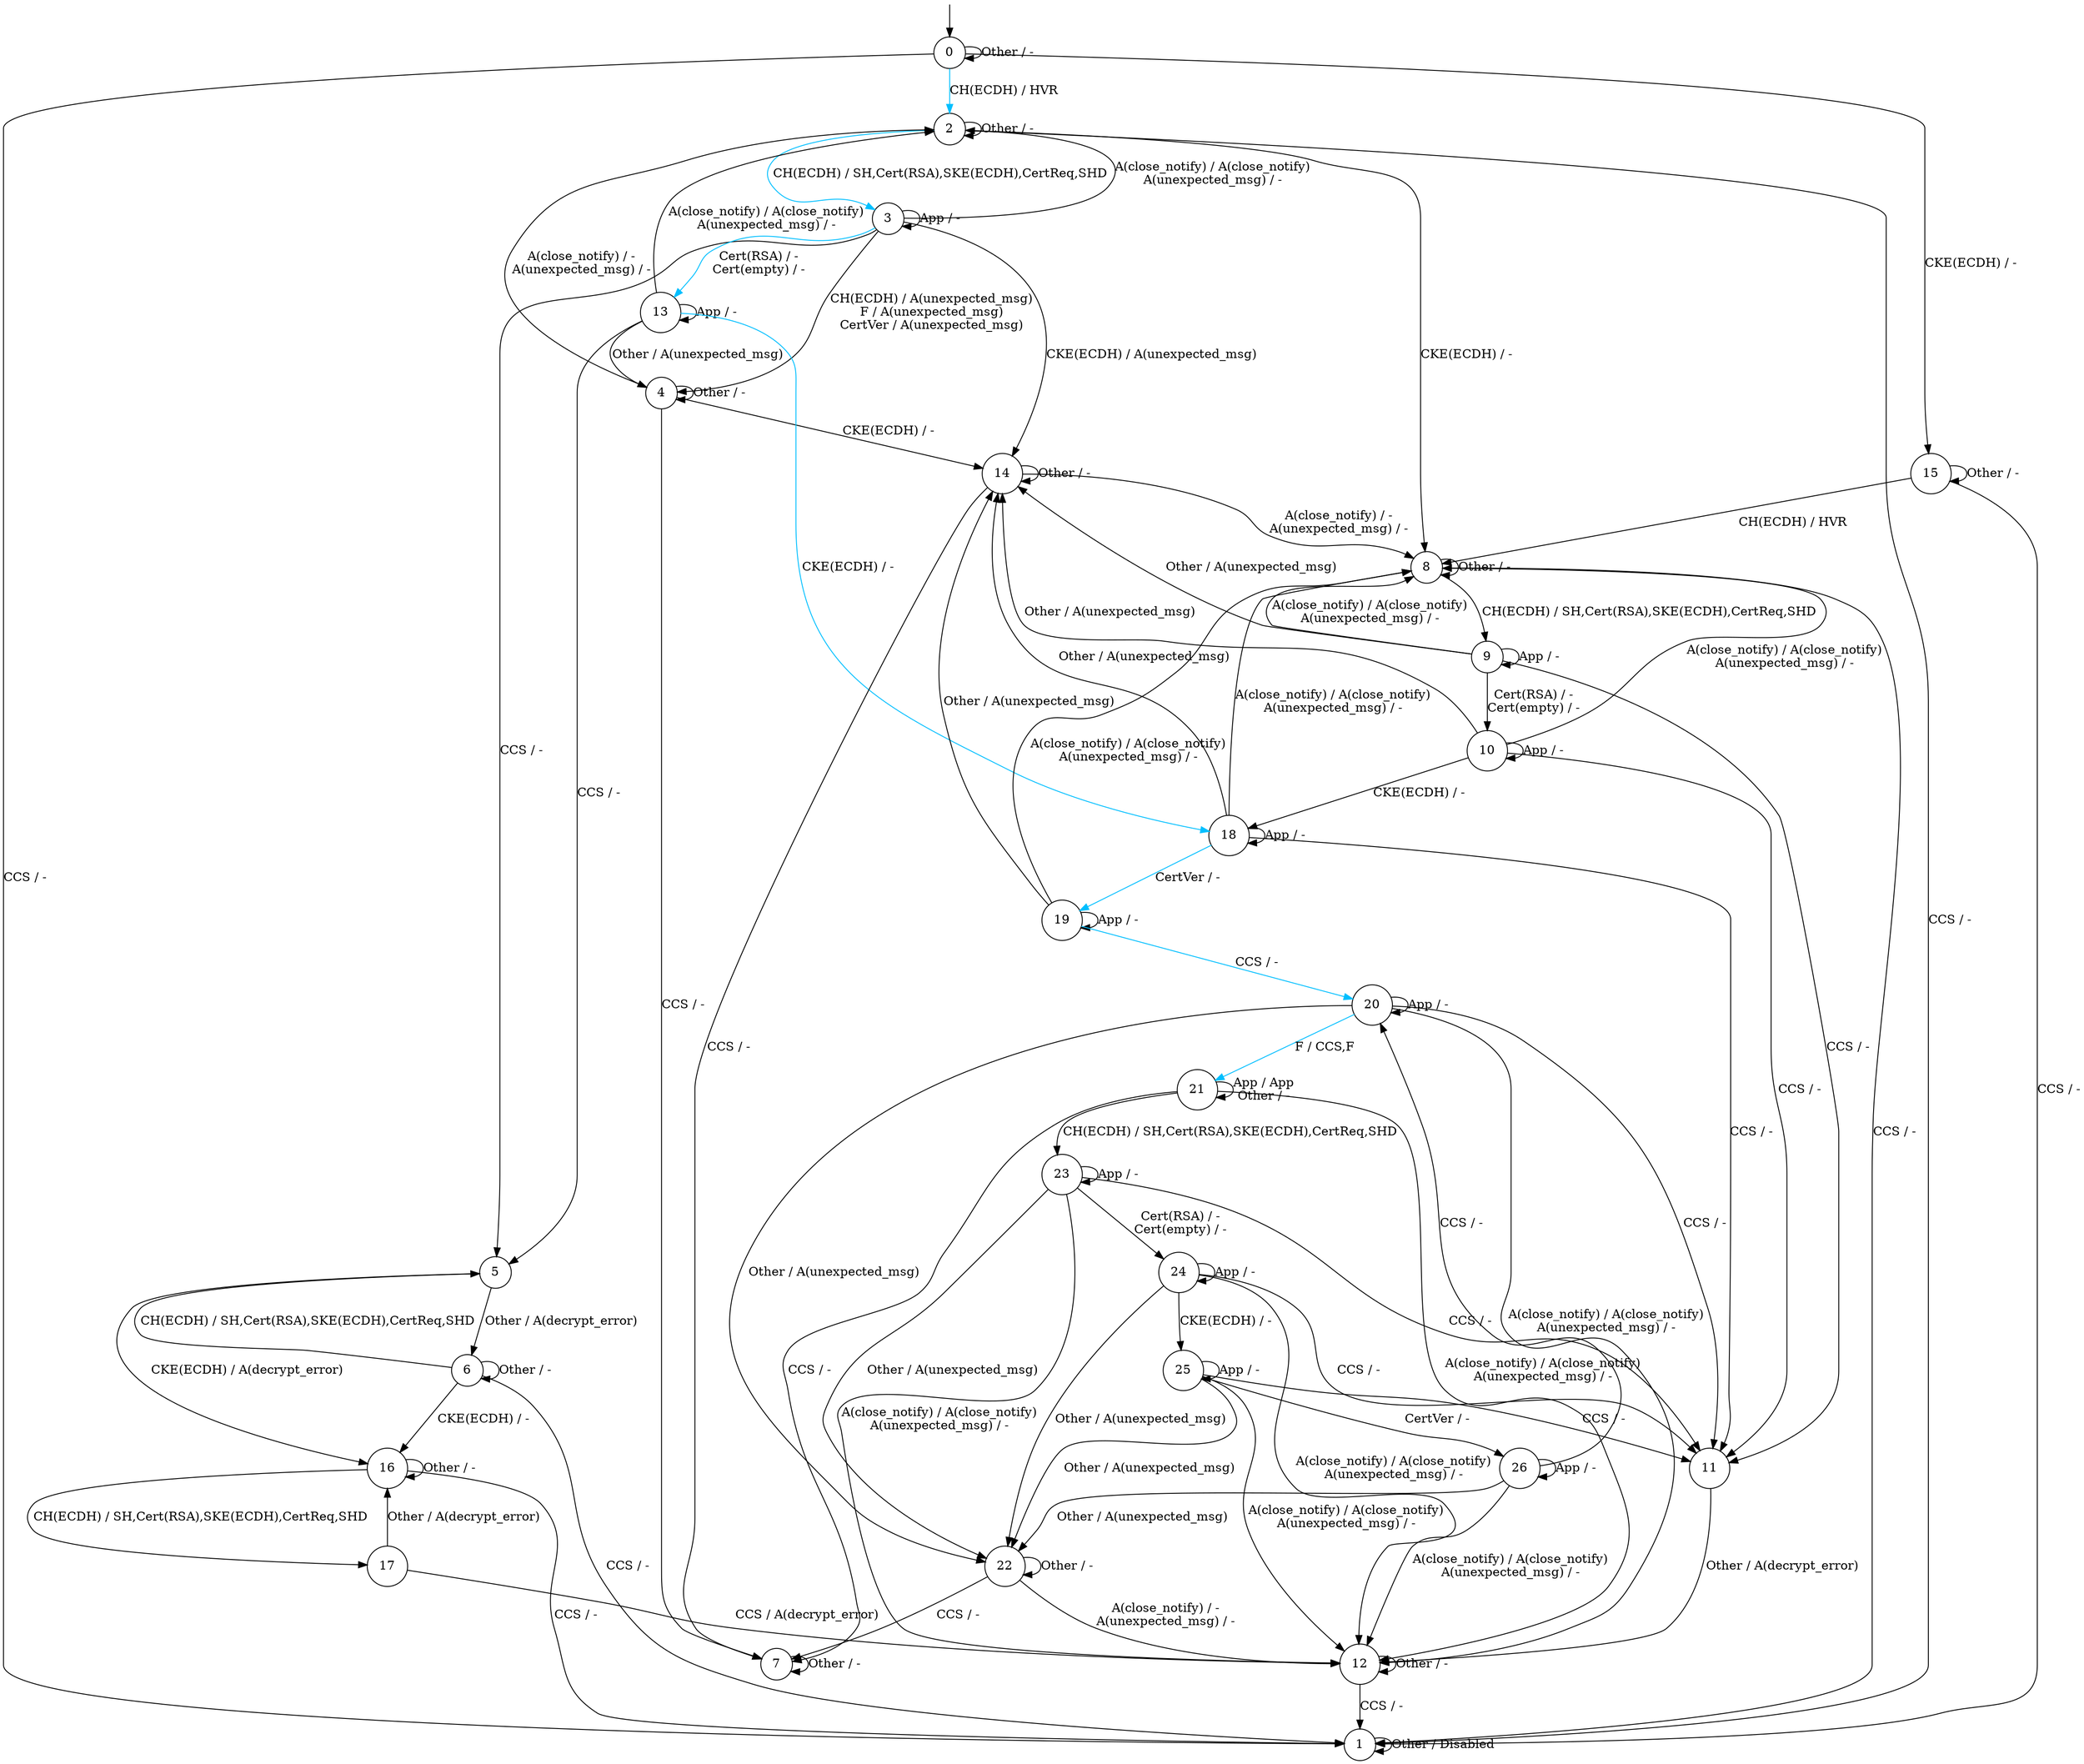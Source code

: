 digraph g {
s0 [label="0", shape="circle"];
s1 [label="1", shape="circle"];
s2 [label="2", shape="circle"];
s3 [label="3", shape="circle"];
s4 [label="4", shape="circle"];
s5 [label="5", shape="circle"];
s6 [label="6", shape="circle"];
s7 [label="7", shape="circle"];
s8 [label="8", shape="circle"];
s9 [label="9", shape="circle"];
s10 [label="10", shape="circle"];
s11 [label="11", shape="circle"];
s12 [label="12", shape="circle"];
s13 [label="13", shape="circle"];
s14 [label="14", shape="circle"];
s15 [label="15", shape="circle"];
s16 [label="16", shape="circle"];
s17 [label="17", shape="circle"];
s18 [label="18", shape="circle"];
s19 [label="19", shape="circle"];
s20 [label="20", shape="circle"];
s21 [label="21", shape="circle"];
s22 [label="22", shape="circle"];
s23 [label="23", shape="circle"];
s24 [label="24", shape="circle"];
s25 [label="25", shape="circle"];
s26 [label="26", shape="circle"];
s0 -> s2  [color="deepskyblue", label="CH(ECDH) / HVR"];
s0 -> s15  [label="CKE(ECDH) / -"];
s0 -> s1  [label="CCS / -"];
s0 -> s0  [label="Other / -"];
s1 -> s1  [label="Other / Disabled"];
s2 -> s3  [color="deepskyblue", label="CH(ECDH) / SH,Cert(RSA),SKE(ECDH),CertReq,SHD"];
s2 -> s8  [label="CKE(ECDH) / -"];
s2 -> s1  [label="CCS / -"];
s2 -> s2  [label="Other / -"];
s3 -> s4  [label="CH(ECDH) / A(unexpected_msg)
F / A(unexpected_msg)
CertVer / A(unexpected_msg)"];
s3 -> s14  [label="CKE(ECDH) / A(unexpected_msg)"];
s3 -> s5  [label="CCS / -"];
s3 -> s3  [label="App / -"];
s3 -> s13  [color="deepskyblue", label="Cert(RSA) / -
Cert(empty) / -"];
s3 -> s2  [label="A(close_notify) / A(close_notify)
A(unexpected_msg) / -"];
s4 -> s14  [label="CKE(ECDH) / -"];
s4 -> s7  [label="CCS / -"];
s4 -> s2  [label="A(close_notify) / -
A(unexpected_msg) / -"];
s4 -> s4  [label="Other / -"];
s5 -> s16  [label="CKE(ECDH) / A(decrypt_error)"];
s5 -> s6  [label="Other / A(decrypt_error)"];
s6 -> s5  [label="CH(ECDH) / SH,Cert(RSA),SKE(ECDH),CertReq,SHD"];
s6 -> s16  [label="CKE(ECDH) / -"];
s6 -> s1  [label="CCS / -"];
s6 -> s6  [label="Other / -"];
s7 -> s7  [label="Other / -"];
s8 -> s9  [label="CH(ECDH) / SH,Cert(RSA),SKE(ECDH),CertReq,SHD"];
s8 -> s1  [label="CCS / -"];
s8 -> s8  [label="Other / -"];
s9 -> s11  [label="CCS / -"];
s9 -> s9  [label="App / -"];
s9 -> s10  [label="Cert(RSA) / -
Cert(empty) / -"];
s9 -> s8  [label="A(close_notify) / A(close_notify)
A(unexpected_msg) / -"];
s9 -> s14  [label="Other / A(unexpected_msg)"];
s10 -> s18  [label="CKE(ECDH) / -"];
s10 -> s11  [label="CCS / -"];
s10 -> s10  [label="App / -"];
s10 -> s8  [label="A(close_notify) / A(close_notify)
A(unexpected_msg) / -"];
s10 -> s14  [label="Other / A(unexpected_msg)"];
s11 -> s12  [label="Other / A(decrypt_error)"];
s12 -> s1  [label="CCS / -"];
s12 -> s12  [label="Other / -"];
s13 -> s18  [color="deepskyblue", label="CKE(ECDH) / -"];
s13 -> s5  [label="CCS / -"];
s13 -> s13  [label="App / -"];
s13 -> s2  [label="A(close_notify) / A(close_notify)
A(unexpected_msg) / -"];
s13 -> s4  [label="Other / A(unexpected_msg)"];
s14 -> s7  [label="CCS / -"];
s14 -> s8  [label="A(close_notify) / -
A(unexpected_msg) / -"];
s14 -> s14  [label="Other / -"];
s15 -> s8  [label="CH(ECDH) / HVR"];
s15 -> s1  [label="CCS / -"];
s15 -> s15  [label="Other / -"];
s16 -> s17  [label="CH(ECDH) / SH,Cert(RSA),SKE(ECDH),CertReq,SHD"];
s16 -> s1  [label="CCS / -"];
s16 -> s16  [label="Other / -"];
s17 -> s12  [label="CCS / A(decrypt_error)"];
s17 -> s16  [label="Other / A(decrypt_error)"];
s18 -> s11  [label="CCS / -"];
s18 -> s18  [label="App / -"];
s18 -> s19  [color="deepskyblue", label="CertVer / -"];
s18 -> s8  [label="A(close_notify) / A(close_notify)
A(unexpected_msg) / -"];
s18 -> s14  [label="Other / A(unexpected_msg)"];
s19 -> s20  [color="deepskyblue", label="CCS / -"];
s19 -> s19  [label="App / -"];
s19 -> s8  [label="A(close_notify) / A(close_notify)
A(unexpected_msg) / -"];
s19 -> s14  [label="Other / A(unexpected_msg)"];
s20 -> s11  [label="CCS / -"];
s20 -> s21  [color="deepskyblue", label="F / CCS,F"];
s20 -> s20  [label="App / -"];
s20 -> s12  [label="A(close_notify) / A(close_notify)
A(unexpected_msg) / -"];
s20 -> s22  [label="Other / A(unexpected_msg)"];
s21 -> s23  [label="CH(ECDH) / SH,Cert(RSA),SKE(ECDH),CertReq,SHD"];
s21 -> s7  [label="CCS / -"];
s21 -> s21  [label="App / App
Other / -"];
s21 -> s12  [label="A(close_notify) / A(close_notify)
A(unexpected_msg) / -"];
s22 -> s7  [label="CCS / -"];
s22 -> s12  [label="A(close_notify) / -
A(unexpected_msg) / -"];
s22 -> s22  [label="Other / -"];
s23 -> s11  [label="CCS / -"];
s23 -> s23  [label="App / -"];
s23 -> s24  [label="Cert(RSA) / -
Cert(empty) / -"];
s23 -> s12  [label="A(close_notify) / A(close_notify)
A(unexpected_msg) / -"];
s23 -> s22  [label="Other / A(unexpected_msg)"];
s24 -> s25  [label="CKE(ECDH) / -"];
s24 -> s11  [label="CCS / -"];
s24 -> s24  [label="App / -"];
s24 -> s12  [label="A(close_notify) / A(close_notify)
A(unexpected_msg) / -"];
s24 -> s22  [label="Other / A(unexpected_msg)"];
s25 -> s11  [label="CCS / -"];
s25 -> s25  [label="App / -"];
s25 -> s26  [label="CertVer / -"];
s25 -> s12  [label="A(close_notify) / A(close_notify)
A(unexpected_msg) / -"];
s25 -> s22  [label="Other / A(unexpected_msg)"];
s26 -> s20  [label="CCS / -"];
s26 -> s26  [label="App / -"];
s26 -> s12  [label="A(close_notify) / A(close_notify)
A(unexpected_msg) / -"];
s26 -> s22  [label="Other / A(unexpected_msg)"];
__start0 [height="0", label="", shape="none", width="0"];
__start0 -> s0;
}
